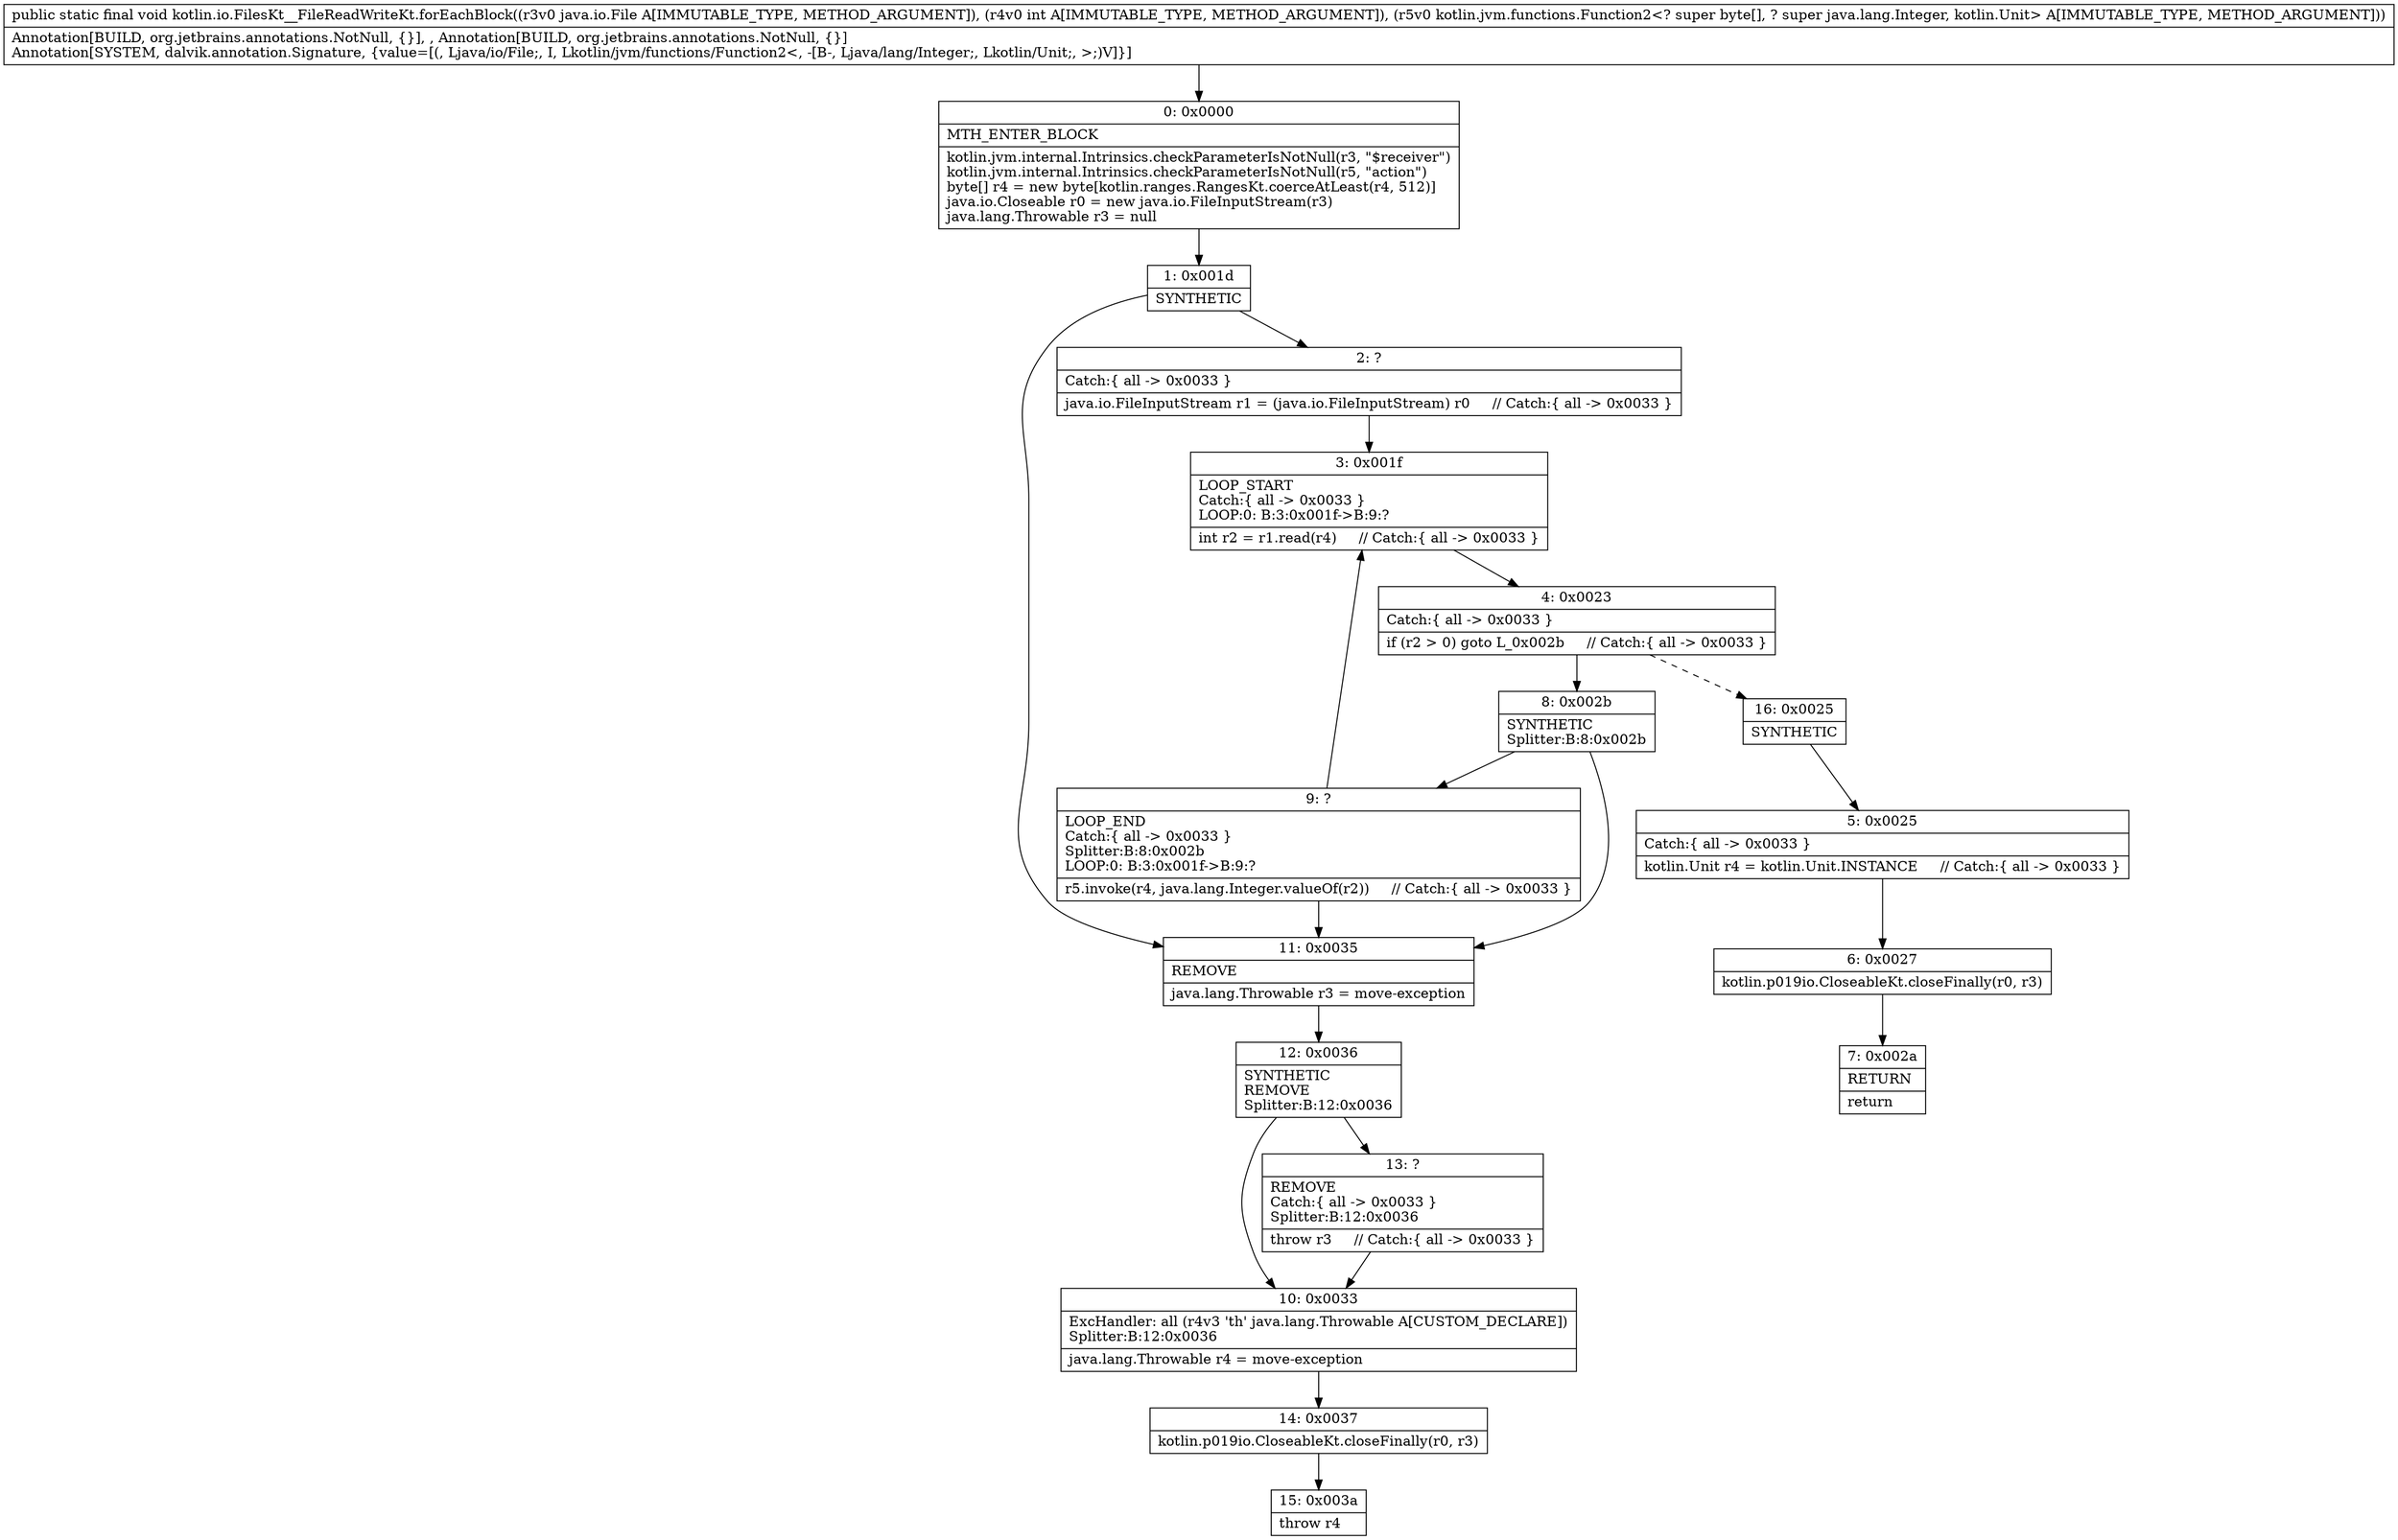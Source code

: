 digraph "CFG forkotlin.io.FilesKt__FileReadWriteKt.forEachBlock(Ljava\/io\/File;ILkotlin\/jvm\/functions\/Function2;)V" {
Node_0 [shape=record,label="{0\:\ 0x0000|MTH_ENTER_BLOCK\l|kotlin.jvm.internal.Intrinsics.checkParameterIsNotNull(r3, \"$receiver\")\lkotlin.jvm.internal.Intrinsics.checkParameterIsNotNull(r5, \"action\")\lbyte[] r4 = new byte[kotlin.ranges.RangesKt.coerceAtLeast(r4, 512)]\ljava.io.Closeable r0 = new java.io.FileInputStream(r3)\ljava.lang.Throwable r3 = null\l}"];
Node_1 [shape=record,label="{1\:\ 0x001d|SYNTHETIC\l}"];
Node_2 [shape=record,label="{2\:\ ?|Catch:\{ all \-\> 0x0033 \}\l|java.io.FileInputStream r1 = (java.io.FileInputStream) r0     \/\/ Catch:\{ all \-\> 0x0033 \}\l}"];
Node_3 [shape=record,label="{3\:\ 0x001f|LOOP_START\lCatch:\{ all \-\> 0x0033 \}\lLOOP:0: B:3:0x001f\-\>B:9:?\l|int r2 = r1.read(r4)     \/\/ Catch:\{ all \-\> 0x0033 \}\l}"];
Node_4 [shape=record,label="{4\:\ 0x0023|Catch:\{ all \-\> 0x0033 \}\l|if (r2 \> 0) goto L_0x002b     \/\/ Catch:\{ all \-\> 0x0033 \}\l}"];
Node_5 [shape=record,label="{5\:\ 0x0025|Catch:\{ all \-\> 0x0033 \}\l|kotlin.Unit r4 = kotlin.Unit.INSTANCE     \/\/ Catch:\{ all \-\> 0x0033 \}\l}"];
Node_6 [shape=record,label="{6\:\ 0x0027|kotlin.p019io.CloseableKt.closeFinally(r0, r3)\l}"];
Node_7 [shape=record,label="{7\:\ 0x002a|RETURN\l|return\l}"];
Node_8 [shape=record,label="{8\:\ 0x002b|SYNTHETIC\lSplitter:B:8:0x002b\l}"];
Node_9 [shape=record,label="{9\:\ ?|LOOP_END\lCatch:\{ all \-\> 0x0033 \}\lSplitter:B:8:0x002b\lLOOP:0: B:3:0x001f\-\>B:9:?\l|r5.invoke(r4, java.lang.Integer.valueOf(r2))     \/\/ Catch:\{ all \-\> 0x0033 \}\l}"];
Node_10 [shape=record,label="{10\:\ 0x0033|ExcHandler: all (r4v3 'th' java.lang.Throwable A[CUSTOM_DECLARE])\lSplitter:B:12:0x0036\l|java.lang.Throwable r4 = move\-exception\l}"];
Node_11 [shape=record,label="{11\:\ 0x0035|REMOVE\l|java.lang.Throwable r3 = move\-exception\l}"];
Node_12 [shape=record,label="{12\:\ 0x0036|SYNTHETIC\lREMOVE\lSplitter:B:12:0x0036\l}"];
Node_13 [shape=record,label="{13\:\ ?|REMOVE\lCatch:\{ all \-\> 0x0033 \}\lSplitter:B:12:0x0036\l|throw r3     \/\/ Catch:\{ all \-\> 0x0033 \}\l}"];
Node_14 [shape=record,label="{14\:\ 0x0037|kotlin.p019io.CloseableKt.closeFinally(r0, r3)\l}"];
Node_15 [shape=record,label="{15\:\ 0x003a|throw r4\l}"];
Node_16 [shape=record,label="{16\:\ 0x0025|SYNTHETIC\l}"];
MethodNode[shape=record,label="{public static final void kotlin.io.FilesKt__FileReadWriteKt.forEachBlock((r3v0 java.io.File A[IMMUTABLE_TYPE, METHOD_ARGUMENT]), (r4v0 int A[IMMUTABLE_TYPE, METHOD_ARGUMENT]), (r5v0 kotlin.jvm.functions.Function2\<? super byte[], ? super java.lang.Integer, kotlin.Unit\> A[IMMUTABLE_TYPE, METHOD_ARGUMENT]))  | Annotation[BUILD, org.jetbrains.annotations.NotNull, \{\}], , Annotation[BUILD, org.jetbrains.annotations.NotNull, \{\}]\lAnnotation[SYSTEM, dalvik.annotation.Signature, \{value=[(, Ljava\/io\/File;, I, Lkotlin\/jvm\/functions\/Function2\<, \-[B\-, Ljava\/lang\/Integer;, Lkotlin\/Unit;, \>;)V]\}]\l}"];
MethodNode -> Node_0;
Node_0 -> Node_1;
Node_1 -> Node_2;
Node_1 -> Node_11;
Node_2 -> Node_3;
Node_3 -> Node_4;
Node_4 -> Node_8;
Node_4 -> Node_16[style=dashed];
Node_5 -> Node_6;
Node_6 -> Node_7;
Node_8 -> Node_9;
Node_8 -> Node_11;
Node_9 -> Node_11;
Node_9 -> Node_3;
Node_10 -> Node_14;
Node_11 -> Node_12;
Node_12 -> Node_13;
Node_12 -> Node_10;
Node_13 -> Node_10;
Node_14 -> Node_15;
Node_16 -> Node_5;
}

